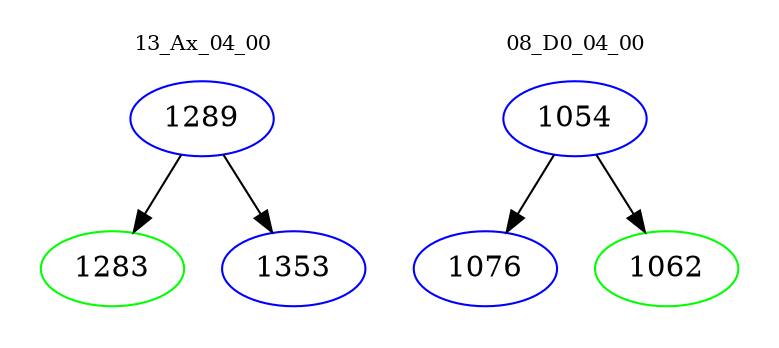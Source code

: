 digraph{
subgraph cluster_0 {
color = white
label = "13_Ax_04_00";
fontsize=10;
T0_1289 [label="1289", color="blue"]
T0_1289 -> T0_1283 [color="black"]
T0_1283 [label="1283", color="green"]
T0_1289 -> T0_1353 [color="black"]
T0_1353 [label="1353", color="blue"]
}
subgraph cluster_1 {
color = white
label = "08_D0_04_00";
fontsize=10;
T1_1054 [label="1054", color="blue"]
T1_1054 -> T1_1076 [color="black"]
T1_1076 [label="1076", color="blue"]
T1_1054 -> T1_1062 [color="black"]
T1_1062 [label="1062", color="green"]
}
}
